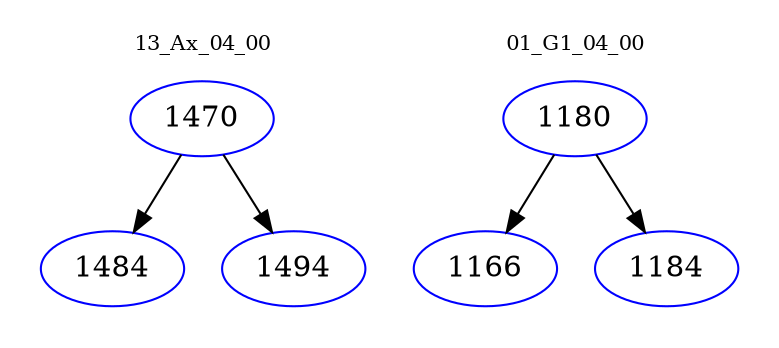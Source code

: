 digraph{
subgraph cluster_0 {
color = white
label = "13_Ax_04_00";
fontsize=10;
T0_1470 [label="1470", color="blue"]
T0_1470 -> T0_1484 [color="black"]
T0_1484 [label="1484", color="blue"]
T0_1470 -> T0_1494 [color="black"]
T0_1494 [label="1494", color="blue"]
}
subgraph cluster_1 {
color = white
label = "01_G1_04_00";
fontsize=10;
T1_1180 [label="1180", color="blue"]
T1_1180 -> T1_1166 [color="black"]
T1_1166 [label="1166", color="blue"]
T1_1180 -> T1_1184 [color="black"]
T1_1184 [label="1184", color="blue"]
}
}
